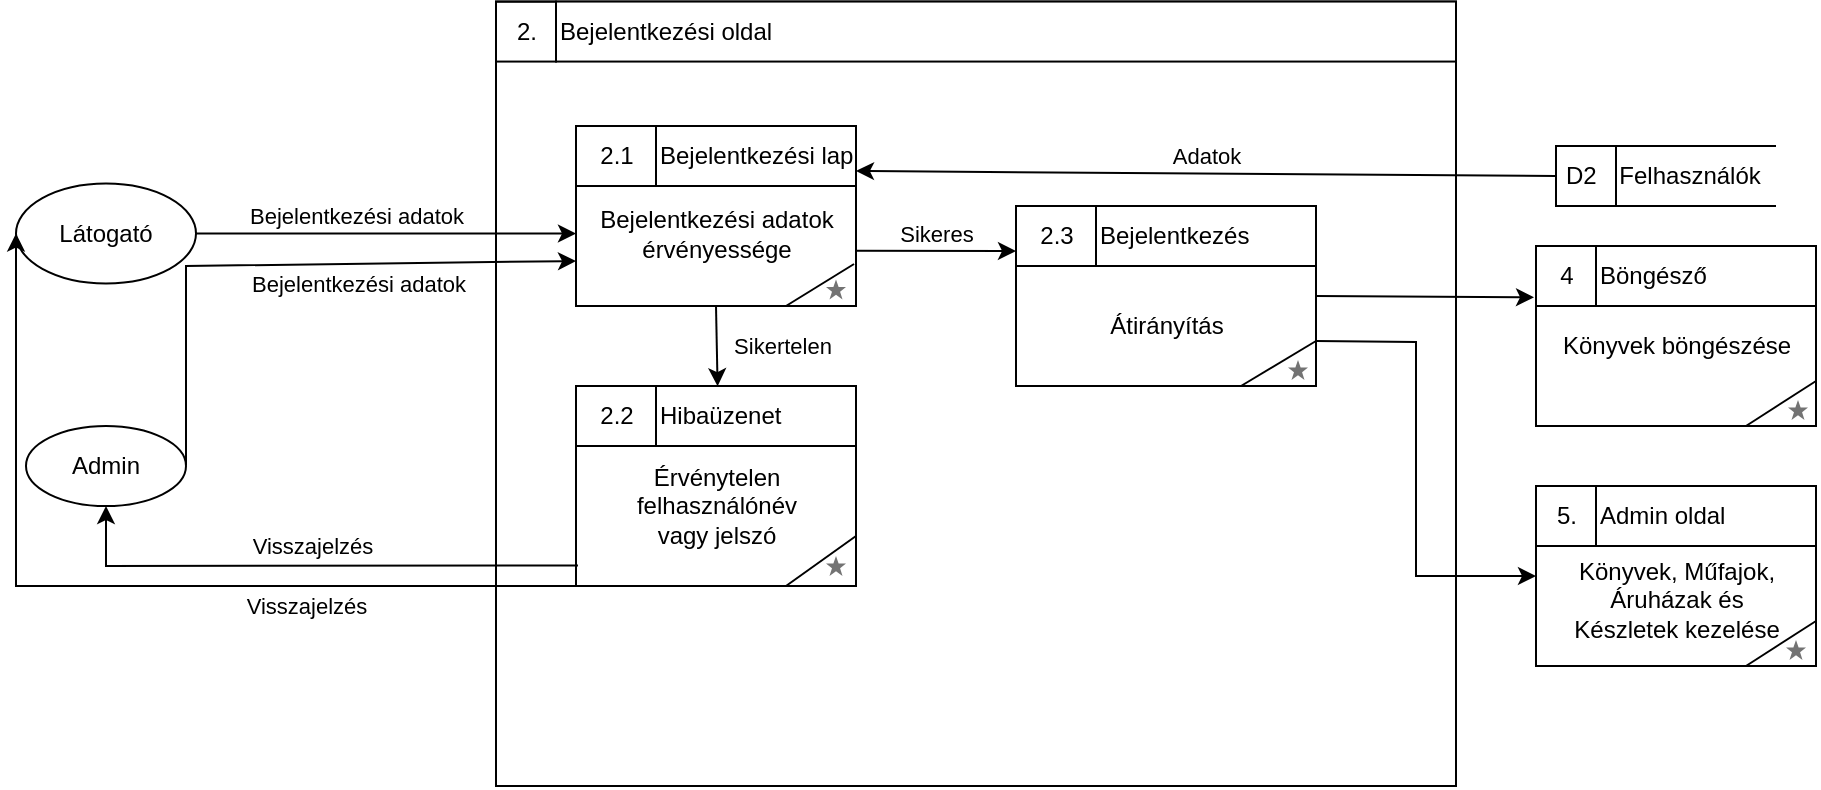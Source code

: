 <mxfile version="24.0.1" type="device">
  <diagram name="1 oldal" id="5f3HVo8hbHReEV7IO18l">
    <mxGraphModel dx="2261" dy="709" grid="1" gridSize="10" guides="1" tooltips="1" connect="1" arrows="1" fold="1" page="1" pageScale="1" pageWidth="827" pageHeight="1169" math="0" shadow="0">
      <root>
        <mxCell id="0" />
        <mxCell id="1" parent="0" />
        <mxCell id="8r3OX-Z8Waoc3_b8A32Y-9" value="" style="group" parent="1" vertex="1" connectable="0">
          <mxGeometry x="120" y="130" width="480" height="380" as="geometry" />
        </mxCell>
        <mxCell id="8r3OX-Z8Waoc3_b8A32Y-10" value="" style="html=1;dashed=0;whitespace=wrap;rounded=0;sketch=0;strokeColor=#000000;align=left;" parent="8r3OX-Z8Waoc3_b8A32Y-9" vertex="1">
          <mxGeometry y="-12.22" width="480" height="392.22" as="geometry" />
        </mxCell>
        <mxCell id="8r3OX-Z8Waoc3_b8A32Y-11" value="2." style="text;html=1;resizable=0;autosize=1;align=center;verticalAlign=middle;points=[];fillColor=none;rounded=0;sketch=0;strokeColor=#000000;" parent="8r3OX-Z8Waoc3_b8A32Y-9" vertex="1">
          <mxGeometry y="-12.216" width="30" height="30" as="geometry" />
        </mxCell>
        <mxCell id="8r3OX-Z8Waoc3_b8A32Y-13" value="Bejelentkezési oldal" style="rounded=0;whiteSpace=wrap;html=1;sketch=0;strokeColor=#000000;align=left;" parent="8r3OX-Z8Waoc3_b8A32Y-9" vertex="1">
          <mxGeometry x="30" y="-12.22" width="450" height="30" as="geometry" />
        </mxCell>
        <mxCell id="8r3OX-Z8Waoc3_b8A32Y-16" value="" style="group" parent="8r3OX-Z8Waoc3_b8A32Y-9" vertex="1" connectable="0">
          <mxGeometry x="40" y="50" width="140" height="90" as="geometry" />
        </mxCell>
        <mxCell id="8r3OX-Z8Waoc3_b8A32Y-17" value="" style="html=1;dashed=0;whitespace=wrap;rounded=0;sketch=0;strokeColor=#000000;align=left;" parent="8r3OX-Z8Waoc3_b8A32Y-16" vertex="1">
          <mxGeometry width="140" height="90" as="geometry" />
        </mxCell>
        <mxCell id="8r3OX-Z8Waoc3_b8A32Y-18" value="2.1" style="text;html=1;resizable=0;autosize=1;align=center;verticalAlign=middle;points=[];fillColor=none;rounded=0;sketch=0;strokeColor=#000000;" parent="8r3OX-Z8Waoc3_b8A32Y-16" vertex="1">
          <mxGeometry y="0.005" width="40" height="30" as="geometry" />
        </mxCell>
        <mxCell id="8r3OX-Z8Waoc3_b8A32Y-19" value="Bejelentkezési adatok &lt;br&gt;érvényessége" style="text;html=1;resizable=0;autosize=1;align=center;verticalAlign=middle;points=[];fillColor=none;strokeColor=none;rounded=0;sketch=0;" parent="8r3OX-Z8Waoc3_b8A32Y-16" vertex="1">
          <mxGeometry y="33.75" width="140" height="40" as="geometry" />
        </mxCell>
        <mxCell id="8r3OX-Z8Waoc3_b8A32Y-20" value="Bejelentkezési lap" style="rounded=0;whiteSpace=wrap;html=1;sketch=0;strokeColor=#000000;align=left;" parent="8r3OX-Z8Waoc3_b8A32Y-16" vertex="1">
          <mxGeometry x="40" width="100" height="30" as="geometry" />
        </mxCell>
        <mxCell id="LLBartqxIDHO0LPS1yn0-2" value="" style="endArrow=none;html=1;rounded=0;exitX=0.993;exitY=0.881;exitDx=0;exitDy=0;entryX=0.75;entryY=1;entryDx=0;entryDy=0;exitPerimeter=0;" parent="8r3OX-Z8Waoc3_b8A32Y-16" source="8r3OX-Z8Waoc3_b8A32Y-19" target="8r3OX-Z8Waoc3_b8A32Y-17" edge="1">
          <mxGeometry width="50" height="50" relative="1" as="geometry">
            <mxPoint x="115" y="240" as="sourcePoint" />
            <mxPoint x="150" y="215" as="targetPoint" />
          </mxGeometry>
        </mxCell>
        <mxCell id="LLBartqxIDHO0LPS1yn0-7" value="" style="dashed=0;aspect=fixed;verticalLabelPosition=bottom;verticalAlign=top;align=center;shape=mxgraph.gmdl.star;strokeColor=none;fillColor=#737373;shadow=0;sketch=0;" parent="8r3OX-Z8Waoc3_b8A32Y-16" vertex="1">
          <mxGeometry x="125" y="76.75" width="10" height="10" as="geometry" />
        </mxCell>
        <mxCell id="8r3OX-Z8Waoc3_b8A32Y-21" value="" style="group" parent="8r3OX-Z8Waoc3_b8A32Y-9" vertex="1" connectable="0">
          <mxGeometry x="40" y="180" width="155" height="100" as="geometry" />
        </mxCell>
        <mxCell id="8r3OX-Z8Waoc3_b8A32Y-22" value="" style="html=1;dashed=0;whitespace=wrap;rounded=0;sketch=0;strokeColor=#000000;align=left;" parent="8r3OX-Z8Waoc3_b8A32Y-21" vertex="1">
          <mxGeometry width="140" height="100" as="geometry" />
        </mxCell>
        <mxCell id="8r3OX-Z8Waoc3_b8A32Y-23" value="2.2" style="text;html=1;resizable=0;autosize=1;align=center;verticalAlign=middle;points=[];fillColor=none;rounded=0;sketch=0;strokeColor=#000000;" parent="8r3OX-Z8Waoc3_b8A32Y-21" vertex="1">
          <mxGeometry width="40" height="30" as="geometry" />
        </mxCell>
        <mxCell id="8r3OX-Z8Waoc3_b8A32Y-24" value="Érvénytelen&lt;br&gt;felhasználónév&lt;br&gt;vagy jelszó" style="text;html=1;resizable=0;autosize=1;align=center;verticalAlign=middle;points=[];fillColor=none;strokeColor=none;rounded=0;sketch=0;" parent="8r3OX-Z8Waoc3_b8A32Y-21" vertex="1">
          <mxGeometry x="20" y="30" width="100" height="60" as="geometry" />
        </mxCell>
        <mxCell id="8r3OX-Z8Waoc3_b8A32Y-25" value="Hibaüzenet" style="rounded=0;whiteSpace=wrap;html=1;sketch=0;strokeColor=#000000;align=left;" parent="8r3OX-Z8Waoc3_b8A32Y-21" vertex="1">
          <mxGeometry x="40" width="100" height="30" as="geometry" />
        </mxCell>
        <mxCell id="8r3OX-Z8Waoc3_b8A32Y-41" value="" style="group" parent="8r3OX-Z8Waoc3_b8A32Y-9" vertex="1" connectable="0">
          <mxGeometry x="270.0" y="100" width="140" height="80" as="geometry" />
        </mxCell>
        <mxCell id="8r3OX-Z8Waoc3_b8A32Y-42" value="" style="html=1;dashed=0;whitespace=wrap;rounded=0;sketch=0;strokeColor=#000000;align=left;" parent="8r3OX-Z8Waoc3_b8A32Y-41" vertex="1">
          <mxGeometry x="-10" y="-10" width="150" height="90" as="geometry" />
        </mxCell>
        <mxCell id="8r3OX-Z8Waoc3_b8A32Y-43" value="2.3" style="text;html=1;resizable=0;autosize=1;align=center;verticalAlign=middle;points=[];fillColor=none;rounded=0;sketch=0;strokeColor=#000000;" parent="8r3OX-Z8Waoc3_b8A32Y-41" vertex="1">
          <mxGeometry x="-10" y="-10" width="40" height="30" as="geometry" />
        </mxCell>
        <mxCell id="8r3OX-Z8Waoc3_b8A32Y-44" value="Átirányítás" style="text;html=1;resizable=0;autosize=1;align=center;verticalAlign=middle;points=[];fillColor=none;strokeColor=none;rounded=0;sketch=0;" parent="8r3OX-Z8Waoc3_b8A32Y-41" vertex="1">
          <mxGeometry x="25" y="35" width="80" height="30" as="geometry" />
        </mxCell>
        <mxCell id="8r3OX-Z8Waoc3_b8A32Y-45" value="Bejelentkezés" style="rounded=0;whiteSpace=wrap;html=1;sketch=0;strokeColor=#000000;align=left;" parent="8r3OX-Z8Waoc3_b8A32Y-41" vertex="1">
          <mxGeometry x="30" y="-10" width="110" height="30" as="geometry" />
        </mxCell>
        <mxCell id="LLBartqxIDHO0LPS1yn0-3" value="" style="endArrow=none;html=1;rounded=0;exitX=0.75;exitY=1;exitDx=0;exitDy=0;entryX=1;entryY=0.75;entryDx=0;entryDy=0;" parent="8r3OX-Z8Waoc3_b8A32Y-41" source="8r3OX-Z8Waoc3_b8A32Y-42" target="8r3OX-Z8Waoc3_b8A32Y-42" edge="1">
          <mxGeometry width="50" height="50" relative="1" as="geometry">
            <mxPoint x="-105.0" y="200" as="sourcePoint" />
            <mxPoint x="-70.0" y="175" as="targetPoint" />
          </mxGeometry>
        </mxCell>
        <mxCell id="LLBartqxIDHO0LPS1yn0-8" value="" style="dashed=0;aspect=fixed;verticalLabelPosition=bottom;verticalAlign=top;align=center;shape=mxgraph.gmdl.star;strokeColor=none;fillColor=#737373;shadow=0;sketch=0;" parent="8r3OX-Z8Waoc3_b8A32Y-41" vertex="1">
          <mxGeometry x="126.0" y="67" width="10" height="10" as="geometry" />
        </mxCell>
        <mxCell id="8r3OX-Z8Waoc3_b8A32Y-46" value="" style="endArrow=classic;html=1;rounded=0;exitX=0.998;exitY=0.715;exitDx=0;exitDy=0;exitPerimeter=0;entryX=0;entryY=0.25;entryDx=0;entryDy=0;" parent="8r3OX-Z8Waoc3_b8A32Y-9" source="8r3OX-Z8Waoc3_b8A32Y-19" target="8r3OX-Z8Waoc3_b8A32Y-42" edge="1">
          <mxGeometry relative="1" as="geometry">
            <mxPoint x="160" y="190" as="sourcePoint" />
            <mxPoint x="260" y="190" as="targetPoint" />
          </mxGeometry>
        </mxCell>
        <mxCell id="8r3OX-Z8Waoc3_b8A32Y-47" value="Sikeres" style="edgeLabel;resizable=0;html=1;align=center;verticalAlign=middle;" parent="8r3OX-Z8Waoc3_b8A32Y-46" connectable="0" vertex="1">
          <mxGeometry relative="1" as="geometry">
            <mxPoint y="-9" as="offset" />
          </mxGeometry>
        </mxCell>
        <mxCell id="8r3OX-Z8Waoc3_b8A32Y-14" value="Admin" style="ellipse;whiteSpace=wrap;html=1;" parent="1" vertex="1">
          <mxGeometry x="-115" y="330" width="80" height="40" as="geometry" />
        </mxCell>
        <mxCell id="8r3OX-Z8Waoc3_b8A32Y-15" value="Látogató" style="ellipse;whiteSpace=wrap;html=1;" parent="1" vertex="1">
          <mxGeometry x="-120" y="208.75" width="90" height="50" as="geometry" />
        </mxCell>
        <mxCell id="8r3OX-Z8Waoc3_b8A32Y-26" value="" style="endArrow=classic;html=1;rounded=0;exitX=1;exitY=0.5;exitDx=0;exitDy=0;" parent="1" source="8r3OX-Z8Waoc3_b8A32Y-15" target="8r3OX-Z8Waoc3_b8A32Y-19" edge="1">
          <mxGeometry relative="1" as="geometry">
            <mxPoint x="360" y="330" as="sourcePoint" />
            <mxPoint x="460" y="330" as="targetPoint" />
          </mxGeometry>
        </mxCell>
        <mxCell id="8r3OX-Z8Waoc3_b8A32Y-27" value="Bejelentkezési adatok" style="edgeLabel;resizable=0;html=1;align=center;verticalAlign=middle;" parent="8r3OX-Z8Waoc3_b8A32Y-26" connectable="0" vertex="1">
          <mxGeometry relative="1" as="geometry">
            <mxPoint x="-15" y="-9" as="offset" />
          </mxGeometry>
        </mxCell>
        <mxCell id="8r3OX-Z8Waoc3_b8A32Y-28" value="" style="endArrow=classic;html=1;rounded=0;exitX=1;exitY=0.5;exitDx=0;exitDy=0;entryX=0;entryY=0.75;entryDx=0;entryDy=0;" parent="1" target="8r3OX-Z8Waoc3_b8A32Y-17" edge="1">
          <mxGeometry relative="1" as="geometry">
            <mxPoint x="-35" y="349.5" as="sourcePoint" />
            <mxPoint x="155" y="349.5" as="targetPoint" />
            <Array as="points">
              <mxPoint x="-35" y="250" />
            </Array>
          </mxGeometry>
        </mxCell>
        <mxCell id="8r3OX-Z8Waoc3_b8A32Y-29" value="Bejelentkezési adatok" style="edgeLabel;resizable=0;html=1;align=center;verticalAlign=middle;" parent="8r3OX-Z8Waoc3_b8A32Y-28" connectable="0" vertex="1">
          <mxGeometry relative="1" as="geometry">
            <mxPoint x="38" y="9" as="offset" />
          </mxGeometry>
        </mxCell>
        <mxCell id="8r3OX-Z8Waoc3_b8A32Y-31" value="" style="endArrow=classic;html=1;rounded=0;exitX=0.007;exitY=0.897;exitDx=0;exitDy=0;entryX=0.5;entryY=1;entryDx=0;entryDy=0;exitPerimeter=0;" parent="1" source="8r3OX-Z8Waoc3_b8A32Y-22" target="8r3OX-Z8Waoc3_b8A32Y-14" edge="1">
          <mxGeometry relative="1" as="geometry">
            <mxPoint x="280" y="330" as="sourcePoint" />
            <mxPoint x="380" y="330" as="targetPoint" />
            <Array as="points">
              <mxPoint x="-75" y="400" />
            </Array>
          </mxGeometry>
        </mxCell>
        <mxCell id="8r3OX-Z8Waoc3_b8A32Y-32" value="Visszajelzés" style="edgeLabel;resizable=0;html=1;align=center;verticalAlign=middle;" parent="8r3OX-Z8Waoc3_b8A32Y-31" connectable="0" vertex="1">
          <mxGeometry relative="1" as="geometry">
            <mxPoint y="-10" as="offset" />
          </mxGeometry>
        </mxCell>
        <mxCell id="8r3OX-Z8Waoc3_b8A32Y-33" value="" style="endArrow=classic;html=1;rounded=0;entryX=0;entryY=0.5;entryDx=0;entryDy=0;" parent="1" target="8r3OX-Z8Waoc3_b8A32Y-15" edge="1">
          <mxGeometry relative="1" as="geometry">
            <mxPoint x="160" y="410" as="sourcePoint" />
            <mxPoint x="-65" y="380" as="targetPoint" />
            <Array as="points">
              <mxPoint x="-65" y="410" />
              <mxPoint x="-120" y="410" />
            </Array>
          </mxGeometry>
        </mxCell>
        <mxCell id="8r3OX-Z8Waoc3_b8A32Y-34" value="Visszajelzés" style="edgeLabel;resizable=0;html=1;align=center;verticalAlign=middle;" parent="8r3OX-Z8Waoc3_b8A32Y-33" connectable="0" vertex="1">
          <mxGeometry relative="1" as="geometry">
            <mxPoint x="93" y="10" as="offset" />
          </mxGeometry>
        </mxCell>
        <mxCell id="8r3OX-Z8Waoc3_b8A32Y-38" value="D2&lt;span style=&quot;white-space: pre;&quot;&gt;&#x9;&lt;/span&gt;Felhasználók" style="html=1;dashed=0;whitespace=wrap;shape=mxgraph.dfd.dataStoreID;align=left;spacingLeft=3;points=[[0,0],[0.5,0],[1,0],[0,0.5],[1,0.5],[0,1],[0.5,1],[1,1]];" parent="1" vertex="1">
          <mxGeometry x="650" y="190" width="110" height="30" as="geometry" />
        </mxCell>
        <mxCell id="8r3OX-Z8Waoc3_b8A32Y-39" value="" style="endArrow=classic;html=1;rounded=0;exitX=0;exitY=0.5;exitDx=0;exitDy=0;entryX=1;entryY=0.75;entryDx=0;entryDy=0;" parent="1" source="8r3OX-Z8Waoc3_b8A32Y-38" target="8r3OX-Z8Waoc3_b8A32Y-20" edge="1">
          <mxGeometry relative="1" as="geometry">
            <mxPoint x="280" y="330" as="sourcePoint" />
            <mxPoint x="380" y="330" as="targetPoint" />
          </mxGeometry>
        </mxCell>
        <mxCell id="8r3OX-Z8Waoc3_b8A32Y-40" value="Adatok" style="edgeLabel;resizable=0;html=1;align=center;verticalAlign=middle;" parent="8r3OX-Z8Waoc3_b8A32Y-39" connectable="0" vertex="1">
          <mxGeometry relative="1" as="geometry">
            <mxPoint y="-9" as="offset" />
          </mxGeometry>
        </mxCell>
        <mxCell id="8r3OX-Z8Waoc3_b8A32Y-49" value="" style="endArrow=classic;html=1;rounded=0;entryX=0.308;entryY=0.003;entryDx=0;entryDy=0;entryPerimeter=0;" parent="1" target="8r3OX-Z8Waoc3_b8A32Y-25" edge="1">
          <mxGeometry relative="1" as="geometry">
            <mxPoint x="230" y="270" as="sourcePoint" />
            <mxPoint x="380" y="320" as="targetPoint" />
          </mxGeometry>
        </mxCell>
        <mxCell id="8r3OX-Z8Waoc3_b8A32Y-50" value="Sikertelen" style="edgeLabel;resizable=0;html=1;align=center;verticalAlign=middle;" parent="8r3OX-Z8Waoc3_b8A32Y-49" connectable="0" vertex="1">
          <mxGeometry relative="1" as="geometry">
            <mxPoint x="32" as="offset" />
          </mxGeometry>
        </mxCell>
        <mxCell id="8r3OX-Z8Waoc3_b8A32Y-51" value="" style="group" parent="1" vertex="1" connectable="0">
          <mxGeometry x="640" y="250" width="140" height="80" as="geometry" />
        </mxCell>
        <mxCell id="8r3OX-Z8Waoc3_b8A32Y-52" value="" style="html=1;dashed=0;whitespace=wrap;rounded=0;sketch=0;strokeColor=#000000;align=left;" parent="8r3OX-Z8Waoc3_b8A32Y-51" vertex="1">
          <mxGeometry y="-10" width="140" height="90" as="geometry" />
        </mxCell>
        <mxCell id="8r3OX-Z8Waoc3_b8A32Y-53" value="4" style="text;html=1;resizable=0;autosize=1;align=center;verticalAlign=middle;points=[];fillColor=none;rounded=0;sketch=0;strokeColor=#000000;" parent="8r3OX-Z8Waoc3_b8A32Y-51" vertex="1">
          <mxGeometry y="-10" width="30" height="30" as="geometry" />
        </mxCell>
        <mxCell id="8r3OX-Z8Waoc3_b8A32Y-54" value="Könyvek böngészése" style="text;html=1;resizable=0;autosize=1;align=center;verticalAlign=middle;points=[];fillColor=none;strokeColor=none;rounded=0;sketch=0;" parent="8r3OX-Z8Waoc3_b8A32Y-51" vertex="1">
          <mxGeometry y="25" width="140" height="30" as="geometry" />
        </mxCell>
        <mxCell id="8r3OX-Z8Waoc3_b8A32Y-55" value="Böngésző" style="rounded=0;whiteSpace=wrap;html=1;sketch=0;strokeColor=#000000;align=left;" parent="8r3OX-Z8Waoc3_b8A32Y-51" vertex="1">
          <mxGeometry x="30" y="-10" width="110" height="30" as="geometry" />
        </mxCell>
        <mxCell id="LLBartqxIDHO0LPS1yn0-4" value="" style="endArrow=none;html=1;rounded=0;exitX=0.75;exitY=1;exitDx=0;exitDy=0;entryX=1;entryY=0.75;entryDx=0;entryDy=0;" parent="8r3OX-Z8Waoc3_b8A32Y-51" source="8r3OX-Z8Waoc3_b8A32Y-52" target="8r3OX-Z8Waoc3_b8A32Y-52" edge="1">
          <mxGeometry width="50" height="50" relative="1" as="geometry">
            <mxPoint x="-345" y="190" as="sourcePoint" />
            <mxPoint x="-310" y="165" as="targetPoint" />
          </mxGeometry>
        </mxCell>
        <mxCell id="LLBartqxIDHO0LPS1yn0-9" value="" style="dashed=0;aspect=fixed;verticalLabelPosition=bottom;verticalAlign=top;align=center;shape=mxgraph.gmdl.star;strokeColor=none;fillColor=#737373;shadow=0;sketch=0;" parent="8r3OX-Z8Waoc3_b8A32Y-51" vertex="1">
          <mxGeometry x="126" y="67" width="10" height="10" as="geometry" />
        </mxCell>
        <mxCell id="8r3OX-Z8Waoc3_b8A32Y-59" value="" style="endArrow=classic;html=1;rounded=0;exitX=1;exitY=0.5;exitDx=0;exitDy=0;entryX=-0.033;entryY=0.856;entryDx=0;entryDy=0;entryPerimeter=0;" parent="1" source="8r3OX-Z8Waoc3_b8A32Y-42" target="8r3OX-Z8Waoc3_b8A32Y-53" edge="1">
          <mxGeometry width="50" height="50" relative="1" as="geometry">
            <mxPoint x="310" y="340" as="sourcePoint" />
            <mxPoint x="360" y="290" as="targetPoint" />
          </mxGeometry>
        </mxCell>
        <mxCell id="8r3OX-Z8Waoc3_b8A32Y-60" value="" style="group" parent="1" vertex="1" connectable="0">
          <mxGeometry x="640" y="370" width="140" height="80" as="geometry" />
        </mxCell>
        <mxCell id="8r3OX-Z8Waoc3_b8A32Y-61" value="" style="html=1;dashed=0;whitespace=wrap;rounded=0;sketch=0;strokeColor=#000000;align=left;" parent="8r3OX-Z8Waoc3_b8A32Y-60" vertex="1">
          <mxGeometry y="-10" width="140" height="90" as="geometry" />
        </mxCell>
        <mxCell id="8r3OX-Z8Waoc3_b8A32Y-62" value="5." style="text;html=1;resizable=0;autosize=1;align=center;verticalAlign=middle;points=[];fillColor=none;rounded=0;sketch=0;strokeColor=#000000;" parent="8r3OX-Z8Waoc3_b8A32Y-60" vertex="1">
          <mxGeometry y="-10" width="30" height="30" as="geometry" />
        </mxCell>
        <mxCell id="8r3OX-Z8Waoc3_b8A32Y-63" value="Könyvek, Műfajok,&lt;br&gt;Áruházak és&lt;br&gt;Készletek kezelése" style="text;html=1;resizable=0;autosize=1;align=center;verticalAlign=middle;points=[];fillColor=none;strokeColor=none;rounded=0;sketch=0;" parent="8r3OX-Z8Waoc3_b8A32Y-60" vertex="1">
          <mxGeometry x="5" y="17" width="130" height="60" as="geometry" />
        </mxCell>
        <mxCell id="8r3OX-Z8Waoc3_b8A32Y-64" value="Admin oldal" style="rounded=0;whiteSpace=wrap;html=1;sketch=0;strokeColor=#000000;align=left;" parent="8r3OX-Z8Waoc3_b8A32Y-60" vertex="1">
          <mxGeometry x="30" y="-10" width="110" height="30" as="geometry" />
        </mxCell>
        <mxCell id="LLBartqxIDHO0LPS1yn0-5" value="" style="endArrow=none;html=1;rounded=0;exitX=0.75;exitY=1;exitDx=0;exitDy=0;entryX=1;entryY=0.75;entryDx=0;entryDy=0;" parent="8r3OX-Z8Waoc3_b8A32Y-60" source="8r3OX-Z8Waoc3_b8A32Y-61" target="8r3OX-Z8Waoc3_b8A32Y-61" edge="1">
          <mxGeometry width="50" height="50" relative="1" as="geometry">
            <mxPoint x="-335" y="80" as="sourcePoint" />
            <mxPoint x="-300" y="55" as="targetPoint" />
          </mxGeometry>
        </mxCell>
        <mxCell id="LLBartqxIDHO0LPS1yn0-10" value="" style="dashed=0;aspect=fixed;verticalLabelPosition=bottom;verticalAlign=top;align=center;shape=mxgraph.gmdl.star;strokeColor=none;fillColor=#737373;shadow=0;sketch=0;" parent="8r3OX-Z8Waoc3_b8A32Y-60" vertex="1">
          <mxGeometry x="125" y="67" width="10" height="10" as="geometry" />
        </mxCell>
        <mxCell id="8r3OX-Z8Waoc3_b8A32Y-65" value="" style="endArrow=classic;html=1;rounded=0;exitX=1;exitY=0.75;exitDx=0;exitDy=0;entryX=0;entryY=0.5;entryDx=0;entryDy=0;" parent="1" source="8r3OX-Z8Waoc3_b8A32Y-42" target="8r3OX-Z8Waoc3_b8A32Y-61" edge="1">
          <mxGeometry width="50" height="50" relative="1" as="geometry">
            <mxPoint x="310" y="340" as="sourcePoint" />
            <mxPoint x="360" y="290" as="targetPoint" />
            <Array as="points">
              <mxPoint x="580" y="288" />
              <mxPoint x="580" y="405" />
            </Array>
          </mxGeometry>
        </mxCell>
        <mxCell id="LLBartqxIDHO0LPS1yn0-1" value="" style="endArrow=none;html=1;rounded=0;exitX=0.75;exitY=1;exitDx=0;exitDy=0;entryX=1;entryY=0.75;entryDx=0;entryDy=0;" parent="1" edge="1">
          <mxGeometry width="50" height="50" relative="1" as="geometry">
            <mxPoint x="265" y="410" as="sourcePoint" />
            <mxPoint x="300" y="385" as="targetPoint" />
          </mxGeometry>
        </mxCell>
        <mxCell id="LLBartqxIDHO0LPS1yn0-6" value="" style="dashed=0;aspect=fixed;verticalLabelPosition=bottom;verticalAlign=top;align=center;shape=mxgraph.gmdl.star;strokeColor=none;fillColor=#737373;shadow=0;sketch=0;" parent="1" vertex="1">
          <mxGeometry x="285" y="395" width="10" height="10" as="geometry" />
        </mxCell>
      </root>
    </mxGraphModel>
  </diagram>
</mxfile>
